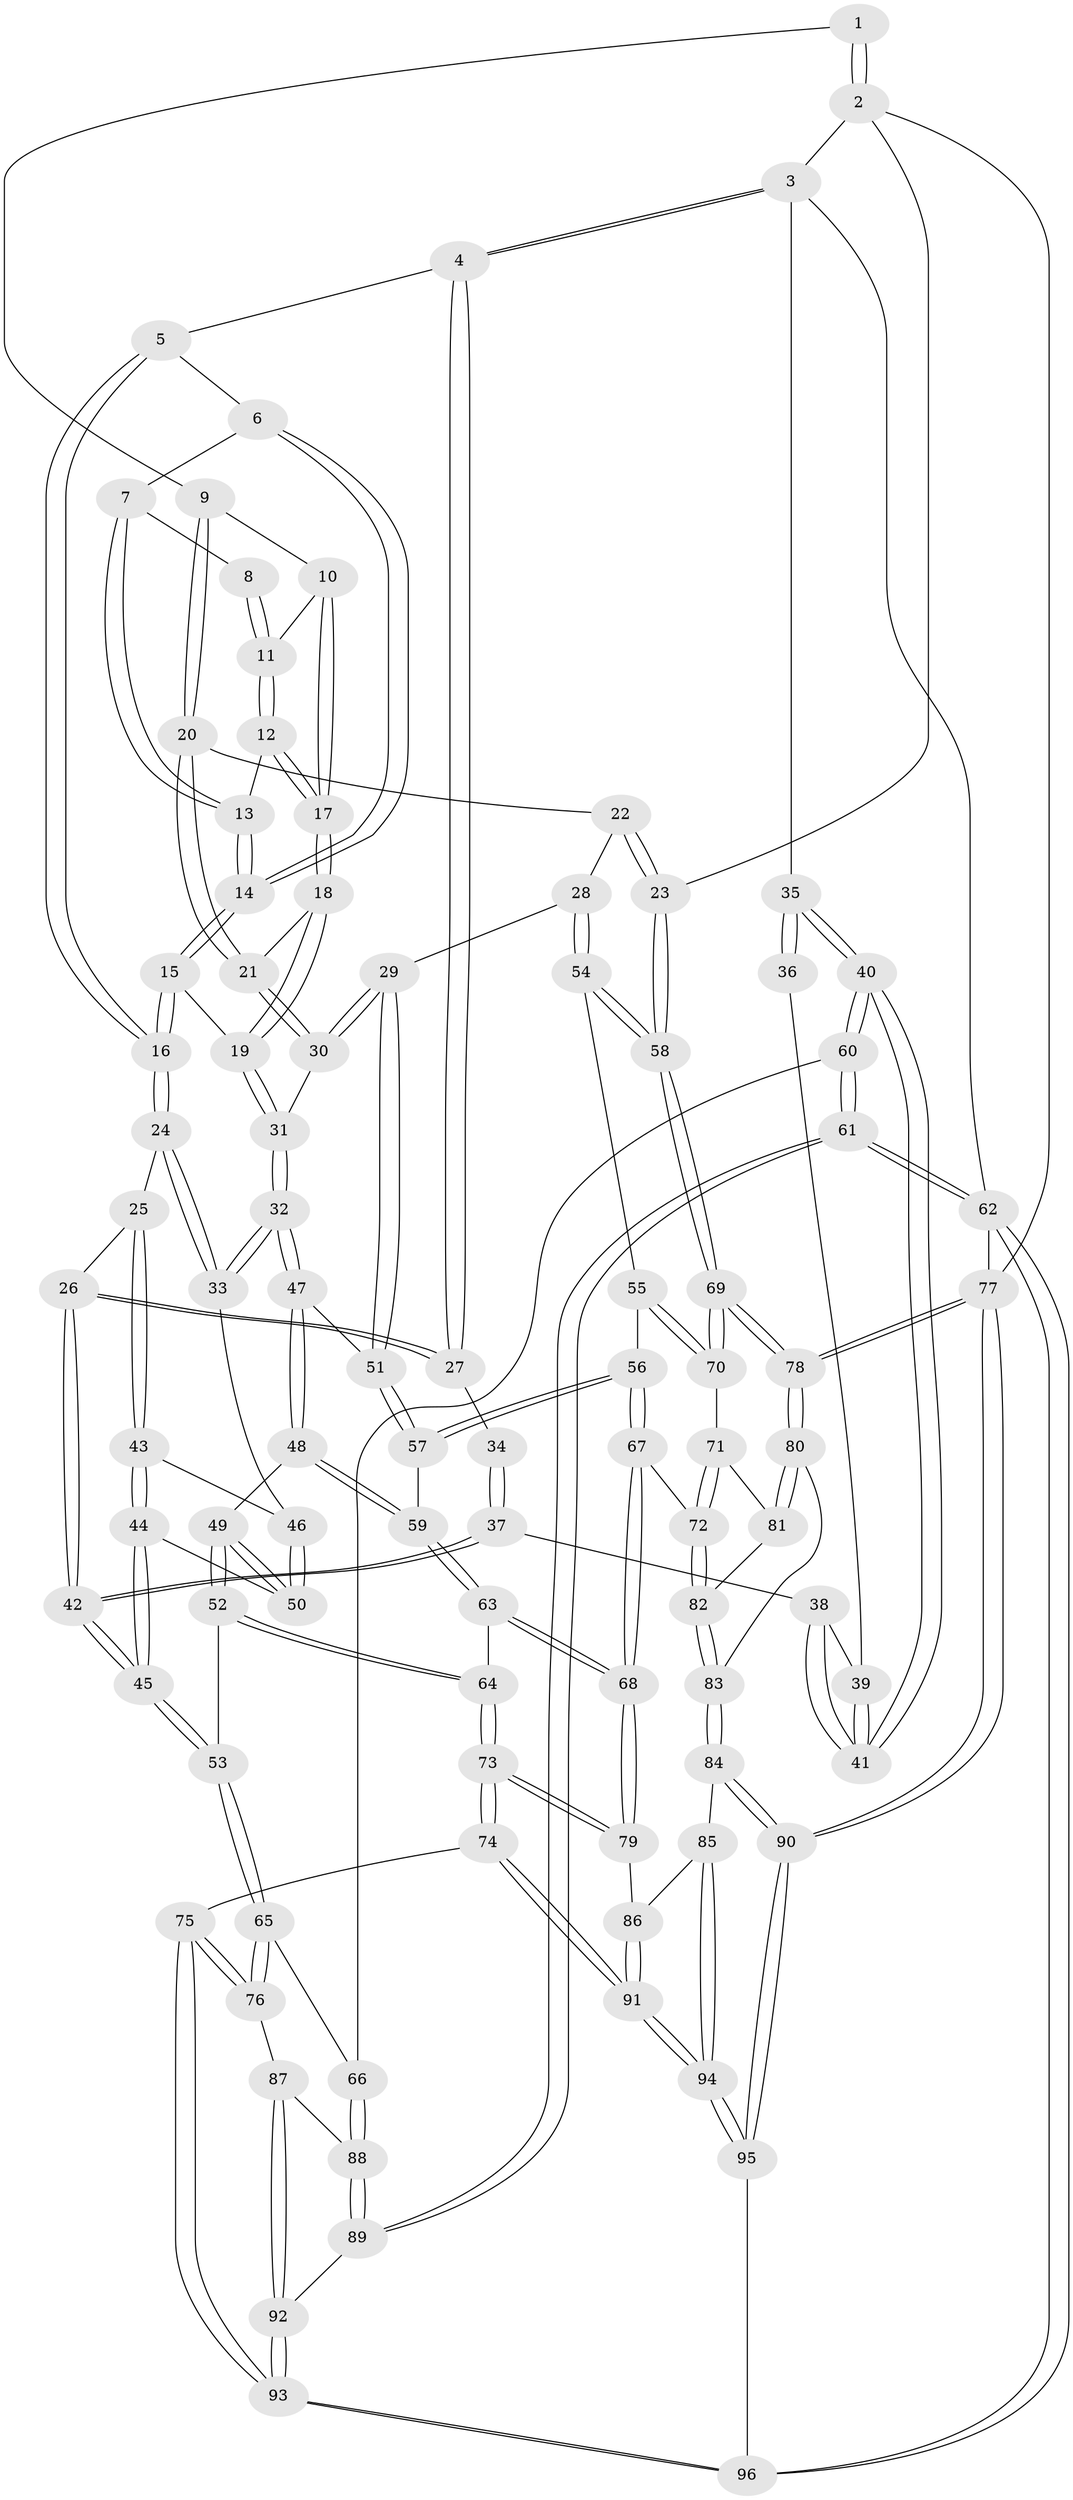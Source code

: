 // Generated by graph-tools (version 1.1) at 2025/03/03/09/25 03:03:13]
// undirected, 96 vertices, 237 edges
graph export_dot {
graph [start="1"]
  node [color=gray90,style=filled];
  1 [pos="+0.7749030710074275+0"];
  2 [pos="+1+0"];
  3 [pos="+0+0"];
  4 [pos="+0+0"];
  5 [pos="+0.2505919279739773+0"];
  6 [pos="+0.49367895380491766+0"];
  7 [pos="+0.5316536825303296+0"];
  8 [pos="+0.6701759816182398+0"];
  9 [pos="+0.8190027228524367+0.08023759197567584"];
  10 [pos="+0.7457888487451595+0.08740903376359974"];
  11 [pos="+0.6700349873826302+0"];
  12 [pos="+0.6483823111987232+0.08894076222349383"];
  13 [pos="+0.5708136231408+0.05114138985909263"];
  14 [pos="+0.5019362962909891+0.09762977258659646"];
  15 [pos="+0.47823749033393403+0.14209873177851207"];
  16 [pos="+0.3772390796838525+0.15462118118916163"];
  17 [pos="+0.6602828862261788+0.11942894043277946"];
  18 [pos="+0.6568309425879995+0.13016552681766533"];
  19 [pos="+0.5854894423700833+0.19576997397980447"];
  20 [pos="+0.8790343369596871+0.1394489452267084"];
  21 [pos="+0.7601699815138114+0.22090778989307303"];
  22 [pos="+0.8903755799259362+0.14237399065495288"];
  23 [pos="+1+0.1172802493294204"];
  24 [pos="+0.3542750658887391+0.19712002168176615"];
  25 [pos="+0.3507076860422506+0.20134474577361092"];
  26 [pos="+0.18896122678474367+0.21947295714986886"];
  27 [pos="+0.16734964471970074+0.20674302335947584"];
  28 [pos="+0.8395242800295726+0.3769130496656394"];
  29 [pos="+0.802644633312348+0.3731727819816128"];
  30 [pos="+0.749625668702246+0.2577514720021387"];
  31 [pos="+0.5975688605397175+0.2804965036911912"];
  32 [pos="+0.5963783902559858+0.2842009338319602"];
  33 [pos="+0.5354632285400813+0.30698852602969273"];
  34 [pos="+0.11027548011521769+0.24297572575729906"];
  35 [pos="+0+0.19914261886907586"];
  36 [pos="+0.09853127659021153+0.24976760862730113"];
  37 [pos="+0.11214074065482116+0.44140368983721723"];
  38 [pos="+0.1040416968993799+0.44144802045598175"];
  39 [pos="+0.08826049136422545+0.2678377251362207"];
  40 [pos="+0+0.4796644299462608"];
  41 [pos="+0+0.47123990029995216"];
  42 [pos="+0.1846315789565406+0.4427324614288125"];
  43 [pos="+0.36155972858186847+0.3103059982062883"];
  44 [pos="+0.3587833852539562+0.35010812910659544"];
  45 [pos="+0.2884562016923422+0.5056234420993686"];
  46 [pos="+0.5241047856438354+0.31827927679162127"];
  47 [pos="+0.6365347473751304+0.37905694077151286"];
  48 [pos="+0.5701073259870734+0.4616935865952376"];
  49 [pos="+0.49871684237193387+0.40355007524289255"];
  50 [pos="+0.4917466341812695+0.37460711134019425"];
  51 [pos="+0.7377133166872853+0.40888479794079846"];
  52 [pos="+0.32025158444528856+0.5371820496898224"];
  53 [pos="+0.2976239723755885+0.5245198432101236"];
  54 [pos="+0.9466138964185578+0.4290346951318043"];
  55 [pos="+0.7488483453615509+0.5860063707870312"];
  56 [pos="+0.7371760006693585+0.5937237021547943"];
  57 [pos="+0.7166994738770628+0.5540967557698375"];
  58 [pos="+1+0.46814458012919347"];
  59 [pos="+0.5658768851263689+0.5036552283057026"];
  60 [pos="+0+0.5739493698173063"];
  61 [pos="+0+1"];
  62 [pos="+0+1"];
  63 [pos="+0.5059906668735876+0.5636251813424731"];
  64 [pos="+0.37681998585908977+0.5827178853723969"];
  65 [pos="+0.1497159762753573+0.6870567842271879"];
  66 [pos="+0.12745326569483584+0.6963797844612272"];
  67 [pos="+0.7393141412202542+0.6604491164401732"];
  68 [pos="+0.6555615982367391+0.7260539010228799"];
  69 [pos="+1+0.48257932408382487"];
  70 [pos="+1+0.5241735613623557"];
  71 [pos="+1+0.6070926806446606"];
  72 [pos="+0.827199897645066+0.6895015493501023"];
  73 [pos="+0.41233490365903996+0.8008898056397973"];
  74 [pos="+0.3941105562220808+0.8348219424985204"];
  75 [pos="+0.38615598899477416+0.8366258942177778"];
  76 [pos="+0.32601411895679144+0.8258716728796606"];
  77 [pos="+1+1"];
  78 [pos="+1+1"];
  79 [pos="+0.6445385039750059+0.7502369852238724"];
  80 [pos="+0.9587177709691391+0.8080938866752658"];
  81 [pos="+0.9605121401264054+0.7577122608033255"];
  82 [pos="+0.8344115272575031+0.7077495748942485"];
  83 [pos="+0.8612246399182759+0.7941326384797494"];
  84 [pos="+0.8203362555140419+0.8900138711363255"];
  85 [pos="+0.7413335615274684+0.86762131316801"];
  86 [pos="+0.6529488063148493+0.775916479282418"];
  87 [pos="+0.2273382626745684+0.8537289106422092"];
  88 [pos="+0.1120008939886576+0.8222425367577819"];
  89 [pos="+0.1108120347073309+0.8239040504198158"];
  90 [pos="+1+1"];
  91 [pos="+0.5424539547207586+1"];
  92 [pos="+0.17695455886565686+0.9888106956024436"];
  93 [pos="+0.18346124819095264+1"];
  94 [pos="+0.5600604571639864+1"];
  95 [pos="+0.5600939326997498+1"];
  96 [pos="+0.09254928641941576+1"];
  1 -- 2;
  1 -- 2;
  1 -- 9;
  2 -- 3;
  2 -- 23;
  2 -- 77;
  3 -- 4;
  3 -- 4;
  3 -- 35;
  3 -- 62;
  4 -- 5;
  4 -- 27;
  4 -- 27;
  5 -- 6;
  5 -- 16;
  5 -- 16;
  6 -- 7;
  6 -- 14;
  6 -- 14;
  7 -- 8;
  7 -- 13;
  7 -- 13;
  8 -- 11;
  8 -- 11;
  9 -- 10;
  9 -- 20;
  9 -- 20;
  10 -- 11;
  10 -- 17;
  10 -- 17;
  11 -- 12;
  11 -- 12;
  12 -- 13;
  12 -- 17;
  12 -- 17;
  13 -- 14;
  13 -- 14;
  14 -- 15;
  14 -- 15;
  15 -- 16;
  15 -- 16;
  15 -- 19;
  16 -- 24;
  16 -- 24;
  17 -- 18;
  17 -- 18;
  18 -- 19;
  18 -- 19;
  18 -- 21;
  19 -- 31;
  19 -- 31;
  20 -- 21;
  20 -- 21;
  20 -- 22;
  21 -- 30;
  21 -- 30;
  22 -- 23;
  22 -- 23;
  22 -- 28;
  23 -- 58;
  23 -- 58;
  24 -- 25;
  24 -- 33;
  24 -- 33;
  25 -- 26;
  25 -- 43;
  25 -- 43;
  26 -- 27;
  26 -- 27;
  26 -- 42;
  26 -- 42;
  27 -- 34;
  28 -- 29;
  28 -- 54;
  28 -- 54;
  29 -- 30;
  29 -- 30;
  29 -- 51;
  29 -- 51;
  30 -- 31;
  31 -- 32;
  31 -- 32;
  32 -- 33;
  32 -- 33;
  32 -- 47;
  32 -- 47;
  33 -- 46;
  34 -- 37;
  34 -- 37;
  35 -- 36;
  35 -- 36;
  35 -- 40;
  35 -- 40;
  36 -- 39;
  37 -- 38;
  37 -- 42;
  37 -- 42;
  38 -- 39;
  38 -- 41;
  38 -- 41;
  39 -- 41;
  39 -- 41;
  40 -- 41;
  40 -- 41;
  40 -- 60;
  40 -- 60;
  42 -- 45;
  42 -- 45;
  43 -- 44;
  43 -- 44;
  43 -- 46;
  44 -- 45;
  44 -- 45;
  44 -- 50;
  45 -- 53;
  45 -- 53;
  46 -- 50;
  46 -- 50;
  47 -- 48;
  47 -- 48;
  47 -- 51;
  48 -- 49;
  48 -- 59;
  48 -- 59;
  49 -- 50;
  49 -- 50;
  49 -- 52;
  49 -- 52;
  51 -- 57;
  51 -- 57;
  52 -- 53;
  52 -- 64;
  52 -- 64;
  53 -- 65;
  53 -- 65;
  54 -- 55;
  54 -- 58;
  54 -- 58;
  55 -- 56;
  55 -- 70;
  55 -- 70;
  56 -- 57;
  56 -- 57;
  56 -- 67;
  56 -- 67;
  57 -- 59;
  58 -- 69;
  58 -- 69;
  59 -- 63;
  59 -- 63;
  60 -- 61;
  60 -- 61;
  60 -- 66;
  61 -- 62;
  61 -- 62;
  61 -- 89;
  61 -- 89;
  62 -- 96;
  62 -- 96;
  62 -- 77;
  63 -- 64;
  63 -- 68;
  63 -- 68;
  64 -- 73;
  64 -- 73;
  65 -- 66;
  65 -- 76;
  65 -- 76;
  66 -- 88;
  66 -- 88;
  67 -- 68;
  67 -- 68;
  67 -- 72;
  68 -- 79;
  68 -- 79;
  69 -- 70;
  69 -- 70;
  69 -- 78;
  69 -- 78;
  70 -- 71;
  71 -- 72;
  71 -- 72;
  71 -- 81;
  72 -- 82;
  72 -- 82;
  73 -- 74;
  73 -- 74;
  73 -- 79;
  73 -- 79;
  74 -- 75;
  74 -- 91;
  74 -- 91;
  75 -- 76;
  75 -- 76;
  75 -- 93;
  75 -- 93;
  76 -- 87;
  77 -- 78;
  77 -- 78;
  77 -- 90;
  77 -- 90;
  78 -- 80;
  78 -- 80;
  79 -- 86;
  80 -- 81;
  80 -- 81;
  80 -- 83;
  81 -- 82;
  82 -- 83;
  82 -- 83;
  83 -- 84;
  83 -- 84;
  84 -- 85;
  84 -- 90;
  84 -- 90;
  85 -- 86;
  85 -- 94;
  85 -- 94;
  86 -- 91;
  86 -- 91;
  87 -- 88;
  87 -- 92;
  87 -- 92;
  88 -- 89;
  88 -- 89;
  89 -- 92;
  90 -- 95;
  90 -- 95;
  91 -- 94;
  91 -- 94;
  92 -- 93;
  92 -- 93;
  93 -- 96;
  93 -- 96;
  94 -- 95;
  94 -- 95;
  95 -- 96;
}
